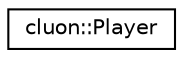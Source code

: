 digraph "Graphical Class Hierarchy"
{
 // LATEX_PDF_SIZE
  edge [fontname="Helvetica",fontsize="10",labelfontname="Helvetica",labelfontsize="10"];
  node [fontname="Helvetica",fontsize="10",shape=record];
  rankdir="LR";
  Node0 [label="cluon::Player",height=0.2,width=0.4,color="black", fillcolor="white", style="filled",URL="$classcluon_1_1Player.html",tooltip=" "];
}
